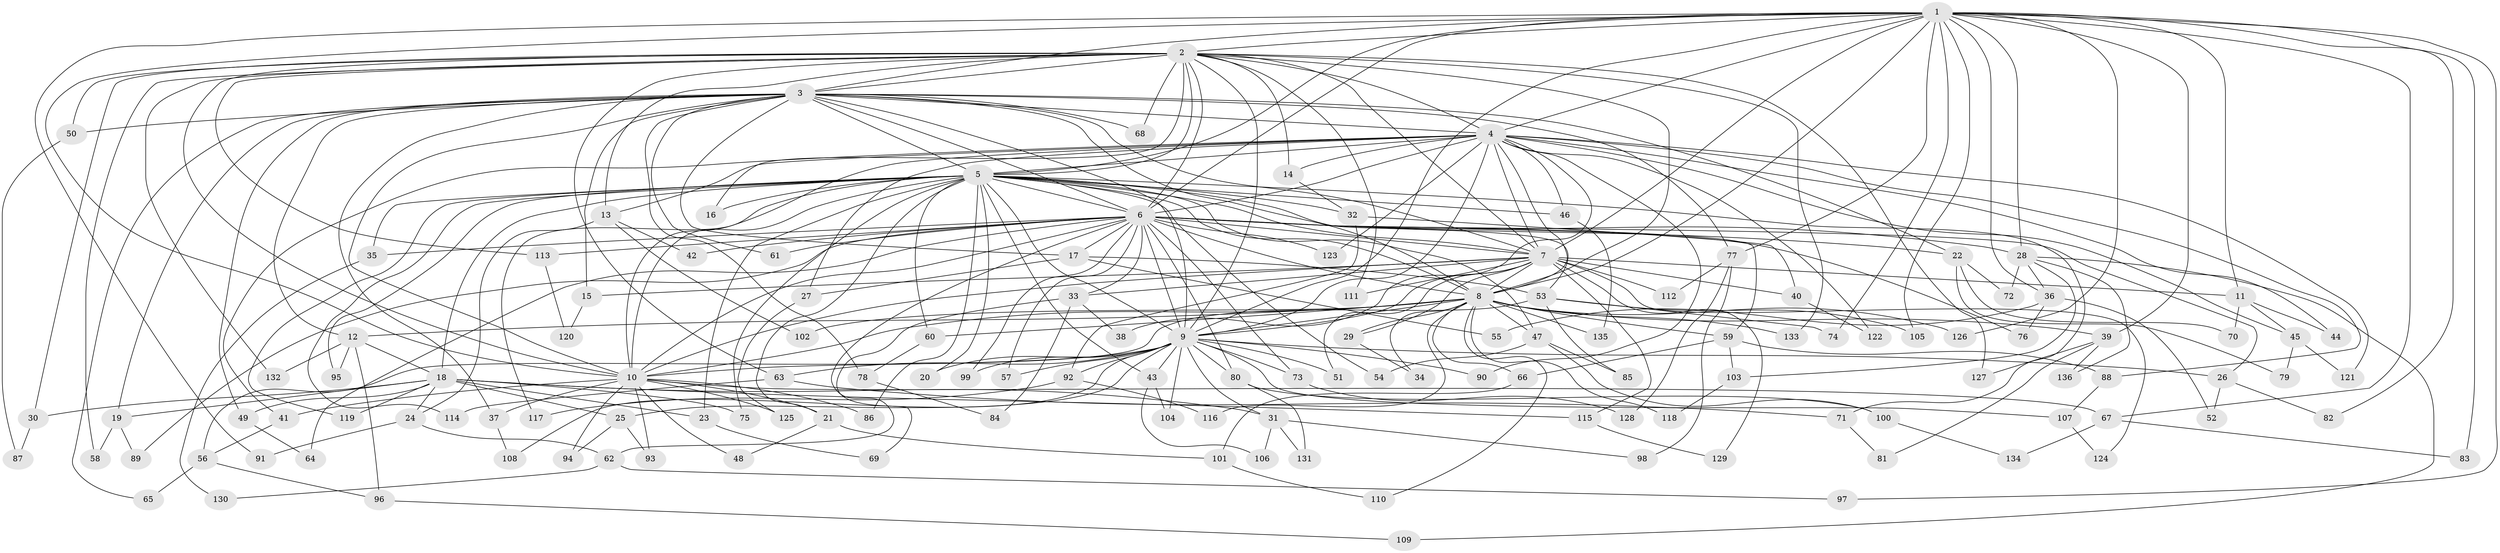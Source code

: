// Generated by graph-tools (version 1.1) at 2025/49/03/09/25 03:49:39]
// undirected, 136 vertices, 297 edges
graph export_dot {
graph [start="1"]
  node [color=gray90,style=filled];
  1;
  2;
  3;
  4;
  5;
  6;
  7;
  8;
  9;
  10;
  11;
  12;
  13;
  14;
  15;
  16;
  17;
  18;
  19;
  20;
  21;
  22;
  23;
  24;
  25;
  26;
  27;
  28;
  29;
  30;
  31;
  32;
  33;
  34;
  35;
  36;
  37;
  38;
  39;
  40;
  41;
  42;
  43;
  44;
  45;
  46;
  47;
  48;
  49;
  50;
  51;
  52;
  53;
  54;
  55;
  56;
  57;
  58;
  59;
  60;
  61;
  62;
  63;
  64;
  65;
  66;
  67;
  68;
  69;
  70;
  71;
  72;
  73;
  74;
  75;
  76;
  77;
  78;
  79;
  80;
  81;
  82;
  83;
  84;
  85;
  86;
  87;
  88;
  89;
  90;
  91;
  92;
  93;
  94;
  95;
  96;
  97;
  98;
  99;
  100;
  101;
  102;
  103;
  104;
  105;
  106;
  107;
  108;
  109;
  110;
  111;
  112;
  113;
  114;
  115;
  116;
  117;
  118;
  119;
  120;
  121;
  122;
  123;
  124;
  125;
  126;
  127;
  128;
  129;
  130;
  131;
  132;
  133;
  134;
  135;
  136;
  1 -- 2;
  1 -- 3;
  1 -- 4;
  1 -- 5;
  1 -- 6;
  1 -- 7;
  1 -- 8;
  1 -- 9;
  1 -- 10;
  1 -- 11;
  1 -- 28;
  1 -- 36;
  1 -- 39;
  1 -- 67;
  1 -- 74;
  1 -- 77;
  1 -- 82;
  1 -- 83;
  1 -- 91;
  1 -- 97;
  1 -- 105;
  1 -- 126;
  2 -- 3;
  2 -- 4;
  2 -- 5;
  2 -- 6;
  2 -- 7;
  2 -- 8;
  2 -- 9;
  2 -- 10;
  2 -- 13;
  2 -- 14;
  2 -- 16;
  2 -- 30;
  2 -- 50;
  2 -- 58;
  2 -- 63;
  2 -- 68;
  2 -- 111;
  2 -- 113;
  2 -- 127;
  2 -- 132;
  2 -- 133;
  3 -- 4;
  3 -- 5;
  3 -- 6;
  3 -- 7;
  3 -- 8;
  3 -- 9;
  3 -- 10;
  3 -- 12;
  3 -- 15;
  3 -- 17;
  3 -- 19;
  3 -- 22;
  3 -- 37;
  3 -- 49;
  3 -- 50;
  3 -- 61;
  3 -- 65;
  3 -- 68;
  3 -- 77;
  3 -- 78;
  4 -- 5;
  4 -- 6;
  4 -- 7;
  4 -- 8;
  4 -- 9;
  4 -- 10;
  4 -- 13;
  4 -- 14;
  4 -- 27;
  4 -- 38;
  4 -- 41;
  4 -- 44;
  4 -- 45;
  4 -- 46;
  4 -- 88;
  4 -- 90;
  4 -- 121;
  4 -- 122;
  4 -- 123;
  5 -- 6;
  5 -- 7;
  5 -- 8;
  5 -- 9;
  5 -- 10;
  5 -- 16;
  5 -- 18;
  5 -- 20;
  5 -- 21;
  5 -- 23;
  5 -- 32;
  5 -- 35;
  5 -- 43;
  5 -- 46;
  5 -- 47;
  5 -- 53;
  5 -- 54;
  5 -- 60;
  5 -- 71;
  5 -- 75;
  5 -- 86;
  5 -- 95;
  5 -- 114;
  5 -- 117;
  5 -- 119;
  6 -- 7;
  6 -- 8;
  6 -- 9;
  6 -- 10;
  6 -- 17;
  6 -- 22;
  6 -- 26;
  6 -- 28;
  6 -- 33;
  6 -- 35;
  6 -- 42;
  6 -- 57;
  6 -- 59;
  6 -- 61;
  6 -- 62;
  6 -- 64;
  6 -- 73;
  6 -- 76;
  6 -- 80;
  6 -- 89;
  6 -- 99;
  6 -- 113;
  6 -- 123;
  7 -- 8;
  7 -- 9;
  7 -- 10;
  7 -- 11;
  7 -- 15;
  7 -- 29;
  7 -- 33;
  7 -- 40;
  7 -- 51;
  7 -- 111;
  7 -- 112;
  7 -- 115;
  7 -- 124;
  7 -- 129;
  8 -- 9;
  8 -- 10;
  8 -- 12;
  8 -- 29;
  8 -- 34;
  8 -- 39;
  8 -- 47;
  8 -- 59;
  8 -- 60;
  8 -- 66;
  8 -- 102;
  8 -- 110;
  8 -- 116;
  8 -- 118;
  8 -- 126;
  8 -- 133;
  8 -- 135;
  9 -- 10;
  9 -- 20;
  9 -- 25;
  9 -- 26;
  9 -- 31;
  9 -- 43;
  9 -- 51;
  9 -- 57;
  9 -- 63;
  9 -- 73;
  9 -- 80;
  9 -- 90;
  9 -- 92;
  9 -- 99;
  9 -- 104;
  9 -- 107;
  9 -- 108;
  10 -- 21;
  10 -- 37;
  10 -- 41;
  10 -- 48;
  10 -- 67;
  10 -- 86;
  10 -- 93;
  10 -- 94;
  10 -- 125;
  11 -- 44;
  11 -- 45;
  11 -- 70;
  12 -- 18;
  12 -- 95;
  12 -- 96;
  12 -- 132;
  13 -- 24;
  13 -- 42;
  13 -- 102;
  14 -- 32;
  15 -- 120;
  17 -- 27;
  17 -- 53;
  17 -- 55;
  18 -- 19;
  18 -- 23;
  18 -- 24;
  18 -- 25;
  18 -- 30;
  18 -- 31;
  18 -- 49;
  18 -- 75;
  18 -- 115;
  18 -- 119;
  19 -- 58;
  19 -- 89;
  21 -- 48;
  21 -- 101;
  22 -- 70;
  22 -- 72;
  22 -- 79;
  23 -- 69;
  24 -- 62;
  24 -- 91;
  25 -- 93;
  25 -- 94;
  26 -- 52;
  26 -- 82;
  27 -- 125;
  28 -- 36;
  28 -- 72;
  28 -- 103;
  28 -- 109;
  28 -- 136;
  29 -- 34;
  30 -- 87;
  31 -- 98;
  31 -- 106;
  31 -- 131;
  32 -- 40;
  32 -- 92;
  33 -- 38;
  33 -- 69;
  33 -- 84;
  35 -- 130;
  36 -- 52;
  36 -- 55;
  36 -- 76;
  37 -- 108;
  39 -- 81;
  39 -- 127;
  39 -- 136;
  40 -- 122;
  41 -- 56;
  43 -- 104;
  43 -- 106;
  45 -- 79;
  45 -- 121;
  46 -- 135;
  47 -- 54;
  47 -- 85;
  47 -- 100;
  49 -- 64;
  50 -- 87;
  53 -- 56;
  53 -- 74;
  53 -- 85;
  53 -- 105;
  56 -- 65;
  56 -- 96;
  59 -- 66;
  59 -- 88;
  59 -- 103;
  60 -- 78;
  62 -- 97;
  62 -- 130;
  63 -- 71;
  63 -- 114;
  66 -- 101;
  67 -- 83;
  67 -- 134;
  71 -- 81;
  73 -- 128;
  77 -- 98;
  77 -- 112;
  77 -- 128;
  78 -- 84;
  80 -- 100;
  80 -- 131;
  88 -- 107;
  92 -- 116;
  92 -- 117;
  96 -- 109;
  100 -- 134;
  101 -- 110;
  103 -- 118;
  107 -- 124;
  113 -- 120;
  115 -- 129;
}
